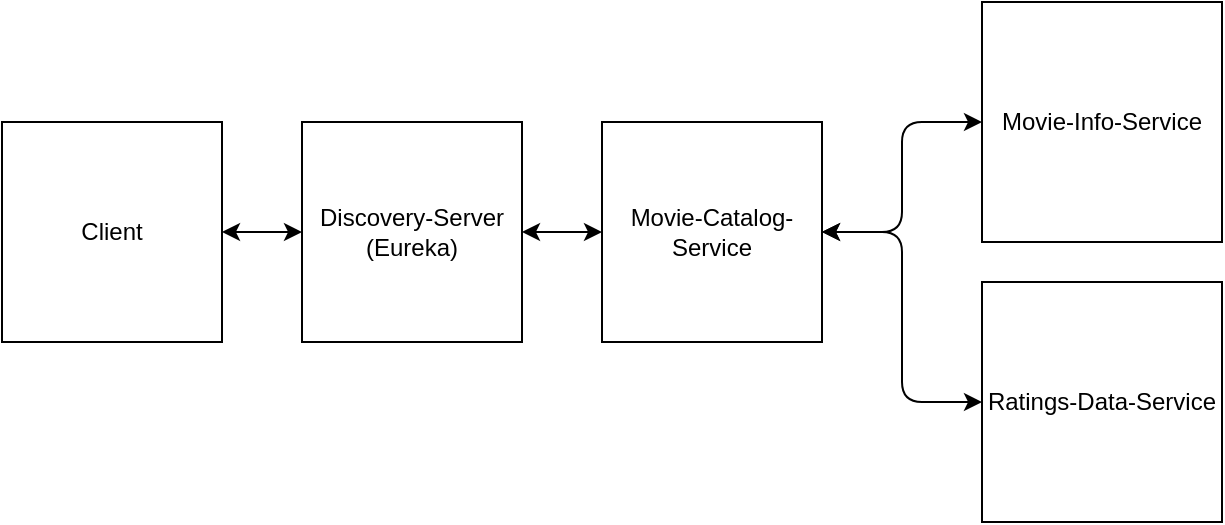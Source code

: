 <mxfile version="14.3.2" type="github">
  <diagram id="sX5lRdocteplA2PnkL7v" name="Page-1">
    <mxGraphModel dx="946" dy="580" grid="1" gridSize="10" guides="1" tooltips="1" connect="1" arrows="1" fold="1" page="1" pageScale="1" pageWidth="827" pageHeight="1169" math="0" shadow="0">
      <root>
        <mxCell id="0" />
        <mxCell id="1" parent="0" />
        <mxCell id="kAvlEfgu-PQz_QIw7ryi-1" value="Client" style="whiteSpace=wrap;html=1;aspect=fixed;" vertex="1" parent="1">
          <mxGeometry x="10" y="180" width="110" height="110" as="geometry" />
        </mxCell>
        <mxCell id="kAvlEfgu-PQz_QIw7ryi-2" value="Discovery-Server&lt;br&gt;(Eureka)" style="whiteSpace=wrap;html=1;aspect=fixed;" vertex="1" parent="1">
          <mxGeometry x="160" y="180" width="110" height="110" as="geometry" />
        </mxCell>
        <mxCell id="kAvlEfgu-PQz_QIw7ryi-3" value="Ratings-Data-Service" style="whiteSpace=wrap;html=1;aspect=fixed;" vertex="1" parent="1">
          <mxGeometry x="500" y="260" width="120" height="120" as="geometry" />
        </mxCell>
        <mxCell id="kAvlEfgu-PQz_QIw7ryi-4" value="Movie-Info-Service" style="whiteSpace=wrap;html=1;aspect=fixed;" vertex="1" parent="1">
          <mxGeometry x="500" y="120" width="120" height="120" as="geometry" />
        </mxCell>
        <mxCell id="kAvlEfgu-PQz_QIw7ryi-6" value="Movie-Catalog-Service&lt;br&gt;" style="whiteSpace=wrap;html=1;aspect=fixed;" vertex="1" parent="1">
          <mxGeometry x="310" y="180" width="110" height="110" as="geometry" />
        </mxCell>
        <mxCell id="kAvlEfgu-PQz_QIw7ryi-14" value="" style="endArrow=classic;startArrow=classic;html=1;entryX=0;entryY=0.5;entryDx=0;entryDy=0;exitX=1;exitY=0.5;exitDx=0;exitDy=0;" edge="1" parent="1" source="kAvlEfgu-PQz_QIw7ryi-6" target="kAvlEfgu-PQz_QIw7ryi-3">
          <mxGeometry width="50" height="50" relative="1" as="geometry">
            <mxPoint x="390" y="250" as="sourcePoint" />
            <mxPoint x="440" y="200" as="targetPoint" />
            <Array as="points">
              <mxPoint x="460" y="235" />
              <mxPoint x="460" y="320" />
            </Array>
          </mxGeometry>
        </mxCell>
        <mxCell id="kAvlEfgu-PQz_QIw7ryi-15" value="" style="endArrow=classic;startArrow=classic;html=1;exitX=1;exitY=0.5;exitDx=0;exitDy=0;entryX=0;entryY=0.5;entryDx=0;entryDy=0;" edge="1" parent="1" source="kAvlEfgu-PQz_QIw7ryi-2" target="kAvlEfgu-PQz_QIw7ryi-6">
          <mxGeometry width="50" height="50" relative="1" as="geometry">
            <mxPoint x="260" y="270" as="sourcePoint" />
            <mxPoint x="310" y="220" as="targetPoint" />
          </mxGeometry>
        </mxCell>
        <mxCell id="kAvlEfgu-PQz_QIw7ryi-16" value="" style="endArrow=classic;startArrow=classic;html=1;entryX=1;entryY=0.5;entryDx=0;entryDy=0;exitX=0;exitY=0.5;exitDx=0;exitDy=0;" edge="1" parent="1" source="kAvlEfgu-PQz_QIw7ryi-2" target="kAvlEfgu-PQz_QIw7ryi-1">
          <mxGeometry width="50" height="50" relative="1" as="geometry">
            <mxPoint x="390" y="250" as="sourcePoint" />
            <mxPoint x="440" y="200" as="targetPoint" />
          </mxGeometry>
        </mxCell>
        <mxCell id="kAvlEfgu-PQz_QIw7ryi-17" value="" style="endArrow=classic;startArrow=classic;html=1;exitX=1;exitY=0.5;exitDx=0;exitDy=0;entryX=0;entryY=0.5;entryDx=0;entryDy=0;" edge="1" parent="1" source="kAvlEfgu-PQz_QIw7ryi-6" target="kAvlEfgu-PQz_QIw7ryi-4">
          <mxGeometry width="50" height="50" relative="1" as="geometry">
            <mxPoint x="430" y="240" as="sourcePoint" />
            <mxPoint x="460" y="235" as="targetPoint" />
            <Array as="points">
              <mxPoint x="460" y="235" />
              <mxPoint x="460" y="180" />
            </Array>
          </mxGeometry>
        </mxCell>
      </root>
    </mxGraphModel>
  </diagram>
</mxfile>
